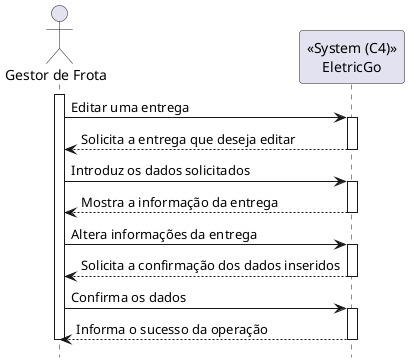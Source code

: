 @startuml

hide footbox

actor "Gestor de Frota" as gf
participant "<<System (C4)>>\nEletricGo" as c4

activate gf
gf -> c4: Editar uma entrega
activate c4
c4 --> gf: Solicita a entrega que deseja editar
deactivate c4
gf -> c4: Introduz os dados solicitados
activate c4
c4 --> gf : Mostra a informação da entrega 
deactivate c4
gf -> c4 : Altera informações da entrega
activate c4
c4 --> gf : Solicita a confirmação dos dados inseridos
deactivate c4
gf -> c4 : Confirma os dados
activate c4
c4 --> gf : Informa o sucesso da operação
deactivate c4
deactivate gf


@enduml